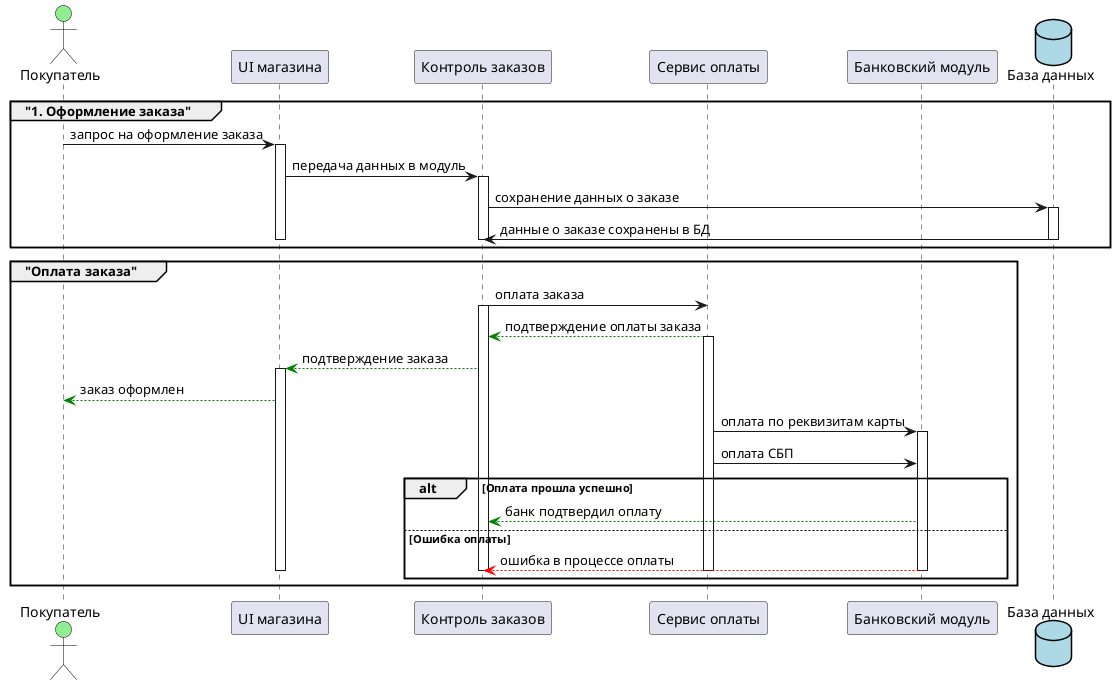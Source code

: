 @startuml

skinparam database {
    BackgroundColor LightBlue
    BorderColor Black
}

skinparam actor {
    BackgroundColor LightGreen
    BorderColor Black
}

actor Покупатель as C
participant "UI магазина" as UI
participant "Контроль заказов" as OC
participant "Сервис оплаты" as PS
participant "Банковский модуль" as PAY
database "База данных" as DB

group "1. Оформление заказа"
C -> UI : запрос на оформление заказа
activate UI
UI -> OC : передача данных в модуль
activate OC
OC -> DB : сохранение данных о заказе
activate DB
DB -> OC : данные о заказе сохранены в БД
deactivate DB
deactivate UI
deactivate OC
end


group "Оплата заказа"
OC -> PS : оплата заказа
activate OC
PS -[#Green]-> OC : подтверждение оплаты заказа
activate PS
OC -[#Green]-> UI : подтверждение заказа
activate UI
UI -[#Green]-> C : заказ оформлен

PS -> PAY : оплата по реквизитам карты
activate PAY
PS -> PAY : оплата СБП

alt Оплата прошла успешно
PAY -[#Green]-> OC : банк подтвердил оплату
else Ошибка оплаты
PAY -[#Red]-> OC : ошибка в процессе оплаты
deactivate UI
deactivate PAY
deactivate OC
deactivate PS
end
end

@enduml